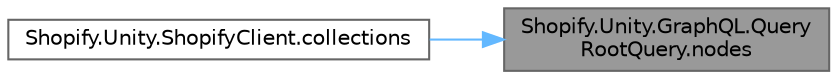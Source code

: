 digraph "Shopify.Unity.GraphQL.QueryRootQuery.nodes"
{
 // LATEX_PDF_SIZE
  bgcolor="transparent";
  edge [fontname=Helvetica,fontsize=10,labelfontname=Helvetica,labelfontsize=10];
  node [fontname=Helvetica,fontsize=10,shape=box,height=0.2,width=0.4];
  rankdir="RL";
  Node1 [id="Node000001",label="Shopify.Unity.GraphQL.Query\lRootQuery.nodes",height=0.2,width=0.4,color="gray40", fillcolor="grey60", style="filled", fontcolor="black",tooltip="Returns the list of nodes with the given IDs."];
  Node1 -> Node2 [id="edge2_Node000001_Node000002",dir="back",color="steelblue1",style="solid",tooltip=" "];
  Node2 [id="Node000002",label="Shopify.Unity.ShopifyClient.collections",height=0.2,width=0.4,color="grey40", fillcolor="white", style="filled",URL="$class_shopify_1_1_unity_1_1_shopify_client.html#a91c844e19ae9f41d02c4a308221e555a",tooltip="Generates a query to fetch the specified collections by id from a Shopify store. The generated query ..."];
}
